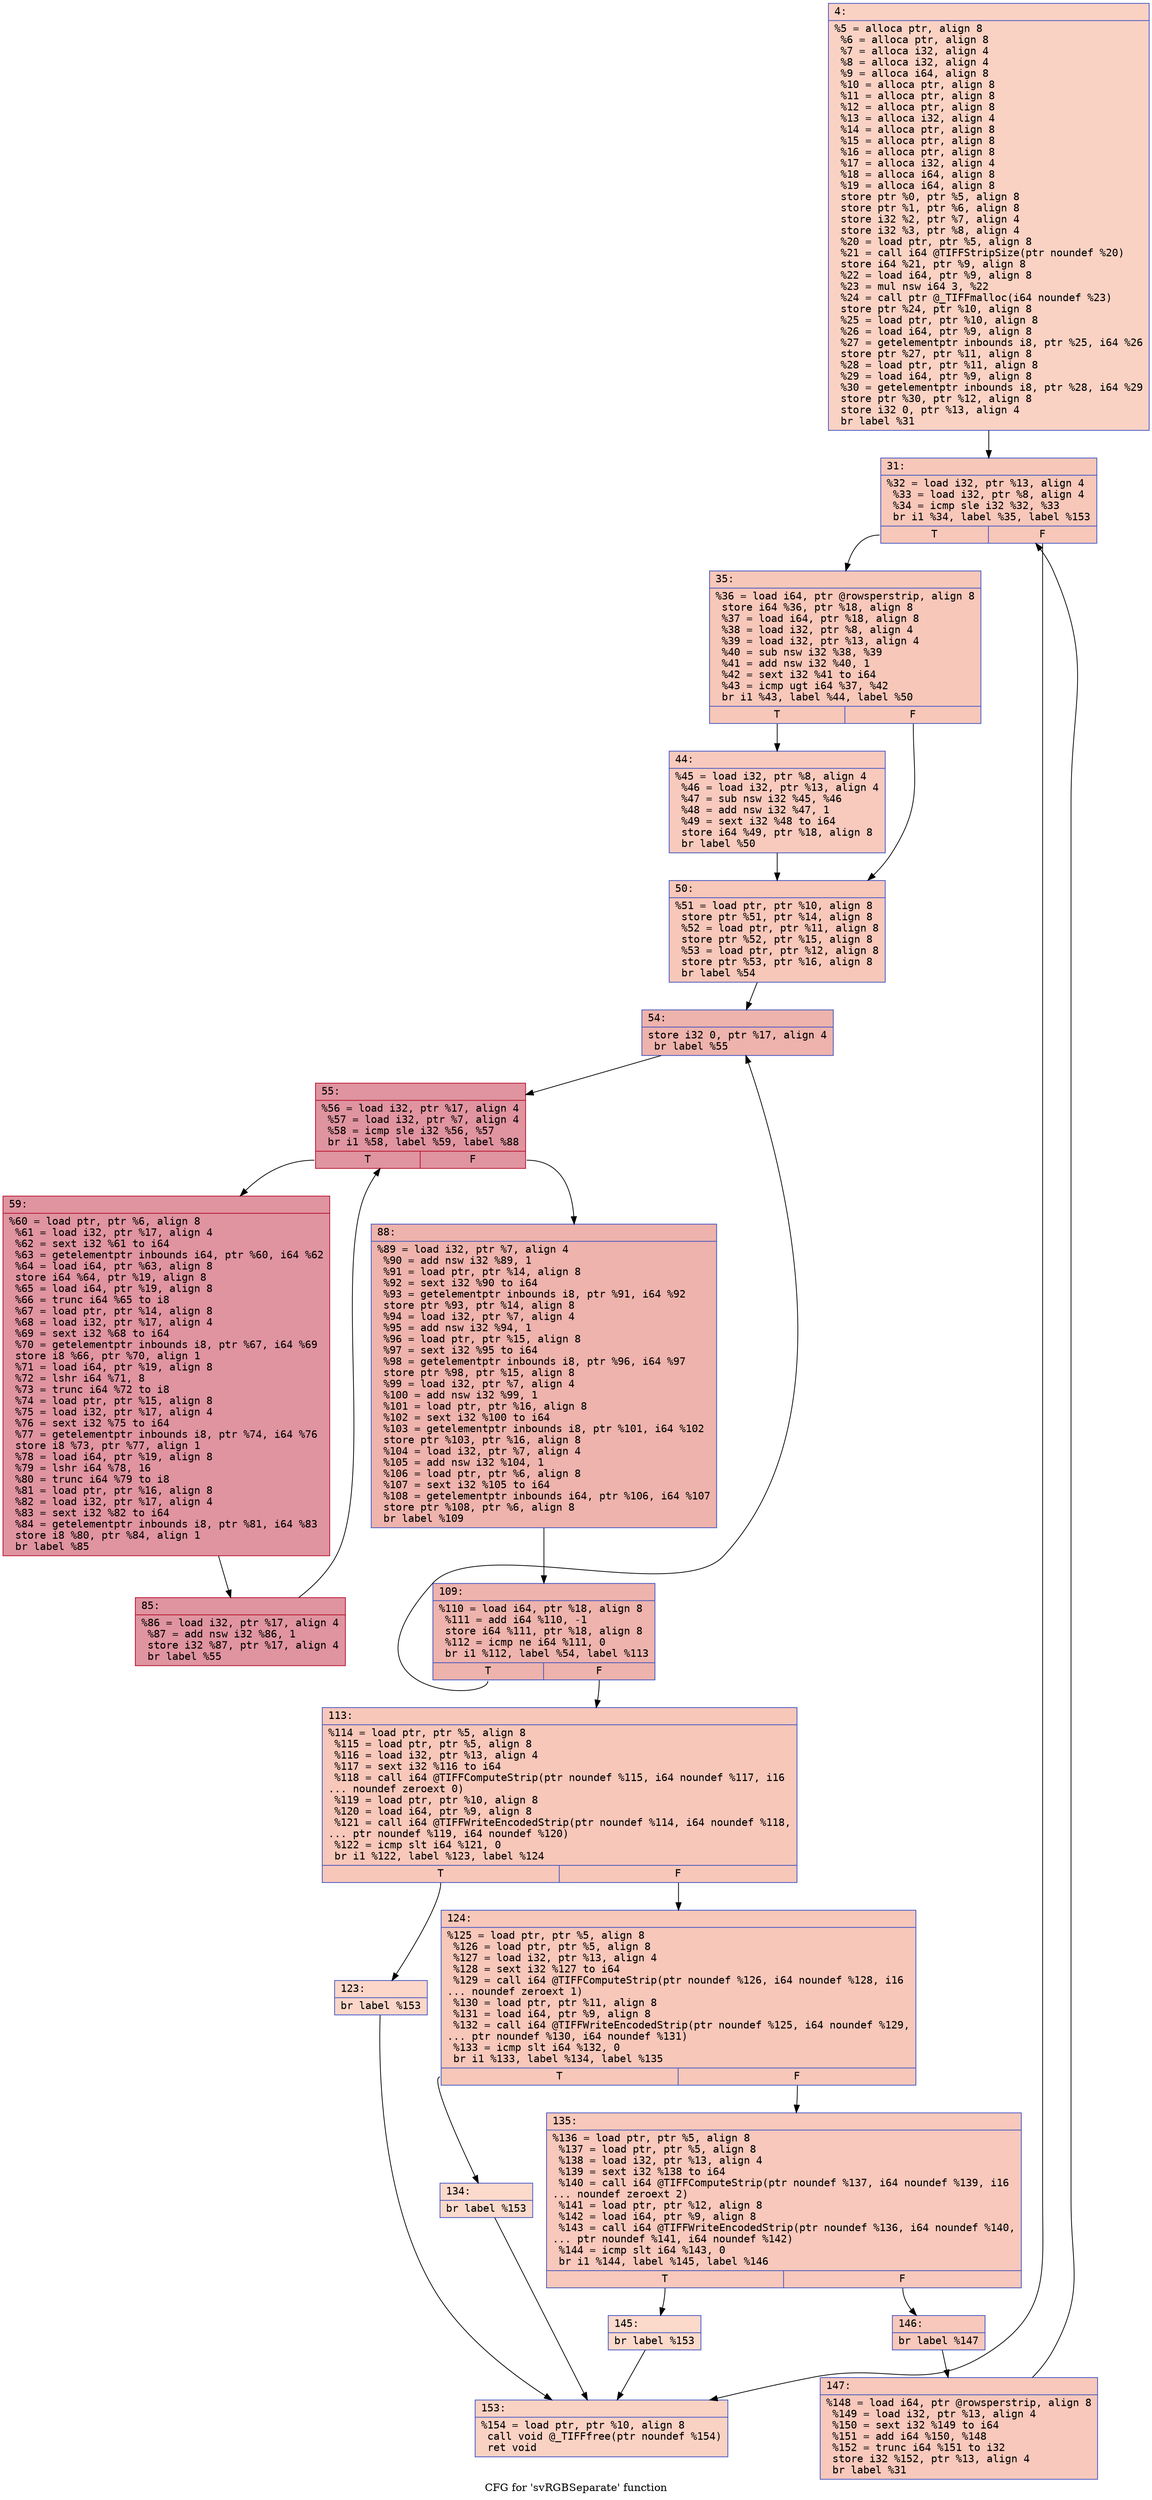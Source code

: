 digraph "CFG for 'svRGBSeparate' function" {
	label="CFG for 'svRGBSeparate' function";

	Node0x6000000c94a0 [shape=record,color="#3d50c3ff", style=filled, fillcolor="#f4987a70" fontname="Courier",label="{4:\l|  %5 = alloca ptr, align 8\l  %6 = alloca ptr, align 8\l  %7 = alloca i32, align 4\l  %8 = alloca i32, align 4\l  %9 = alloca i64, align 8\l  %10 = alloca ptr, align 8\l  %11 = alloca ptr, align 8\l  %12 = alloca ptr, align 8\l  %13 = alloca i32, align 4\l  %14 = alloca ptr, align 8\l  %15 = alloca ptr, align 8\l  %16 = alloca ptr, align 8\l  %17 = alloca i32, align 4\l  %18 = alloca i64, align 8\l  %19 = alloca i64, align 8\l  store ptr %0, ptr %5, align 8\l  store ptr %1, ptr %6, align 8\l  store i32 %2, ptr %7, align 4\l  store i32 %3, ptr %8, align 4\l  %20 = load ptr, ptr %5, align 8\l  %21 = call i64 @TIFFStripSize(ptr noundef %20)\l  store i64 %21, ptr %9, align 8\l  %22 = load i64, ptr %9, align 8\l  %23 = mul nsw i64 3, %22\l  %24 = call ptr @_TIFFmalloc(i64 noundef %23)\l  store ptr %24, ptr %10, align 8\l  %25 = load ptr, ptr %10, align 8\l  %26 = load i64, ptr %9, align 8\l  %27 = getelementptr inbounds i8, ptr %25, i64 %26\l  store ptr %27, ptr %11, align 8\l  %28 = load ptr, ptr %11, align 8\l  %29 = load i64, ptr %9, align 8\l  %30 = getelementptr inbounds i8, ptr %28, i64 %29\l  store ptr %30, ptr %12, align 8\l  store i32 0, ptr %13, align 4\l  br label %31\l}"];
	Node0x6000000c94a0 -> Node0x6000000c9630[tooltip="4 -> 31\nProbability 100.00%" ];
	Node0x6000000c9630 [shape=record,color="#3d50c3ff", style=filled, fillcolor="#ec7f6370" fontname="Courier",label="{31:\l|  %32 = load i32, ptr %13, align 4\l  %33 = load i32, ptr %8, align 4\l  %34 = icmp sle i32 %32, %33\l  br i1 %34, label %35, label %153\l|{<s0>T|<s1>F}}"];
	Node0x6000000c9630:s0 -> Node0x6000000c9680[tooltip="31 -> 35\nProbability 96.88%" ];
	Node0x6000000c9630:s1 -> Node0x6000000c9bd0[tooltip="31 -> 153\nProbability 3.12%" ];
	Node0x6000000c9680 [shape=record,color="#3d50c3ff", style=filled, fillcolor="#ec7f6370" fontname="Courier",label="{35:\l|  %36 = load i64, ptr @rowsperstrip, align 8\l  store i64 %36, ptr %18, align 8\l  %37 = load i64, ptr %18, align 8\l  %38 = load i32, ptr %8, align 4\l  %39 = load i32, ptr %13, align 4\l  %40 = sub nsw i32 %38, %39\l  %41 = add nsw i32 %40, 1\l  %42 = sext i32 %41 to i64\l  %43 = icmp ugt i64 %37, %42\l  br i1 %43, label %44, label %50\l|{<s0>T|<s1>F}}"];
	Node0x6000000c9680:s0 -> Node0x6000000c96d0[tooltip="35 -> 44\nProbability 50.00%" ];
	Node0x6000000c9680:s1 -> Node0x6000000c9720[tooltip="35 -> 50\nProbability 50.00%" ];
	Node0x6000000c96d0 [shape=record,color="#3d50c3ff", style=filled, fillcolor="#ef886b70" fontname="Courier",label="{44:\l|  %45 = load i32, ptr %8, align 4\l  %46 = load i32, ptr %13, align 4\l  %47 = sub nsw i32 %45, %46\l  %48 = add nsw i32 %47, 1\l  %49 = sext i32 %48 to i64\l  store i64 %49, ptr %18, align 8\l  br label %50\l}"];
	Node0x6000000c96d0 -> Node0x6000000c9720[tooltip="44 -> 50\nProbability 100.00%" ];
	Node0x6000000c9720 [shape=record,color="#3d50c3ff", style=filled, fillcolor="#ec7f6370" fontname="Courier",label="{50:\l|  %51 = load ptr, ptr %10, align 8\l  store ptr %51, ptr %14, align 8\l  %52 = load ptr, ptr %11, align 8\l  store ptr %52, ptr %15, align 8\l  %53 = load ptr, ptr %12, align 8\l  store ptr %53, ptr %16, align 8\l  br label %54\l}"];
	Node0x6000000c9720 -> Node0x6000000c9770[tooltip="50 -> 54\nProbability 100.00%" ];
	Node0x6000000c9770 [shape=record,color="#3d50c3ff", style=filled, fillcolor="#d6524470" fontname="Courier",label="{54:\l|  store i32 0, ptr %17, align 4\l  br label %55\l}"];
	Node0x6000000c9770 -> Node0x6000000c97c0[tooltip="54 -> 55\nProbability 100.00%" ];
	Node0x6000000c97c0 [shape=record,color="#b70d28ff", style=filled, fillcolor="#b70d2870" fontname="Courier",label="{55:\l|  %56 = load i32, ptr %17, align 4\l  %57 = load i32, ptr %7, align 4\l  %58 = icmp sle i32 %56, %57\l  br i1 %58, label %59, label %88\l|{<s0>T|<s1>F}}"];
	Node0x6000000c97c0:s0 -> Node0x6000000c9810[tooltip="55 -> 59\nProbability 96.88%" ];
	Node0x6000000c97c0:s1 -> Node0x6000000c98b0[tooltip="55 -> 88\nProbability 3.12%" ];
	Node0x6000000c9810 [shape=record,color="#b70d28ff", style=filled, fillcolor="#b70d2870" fontname="Courier",label="{59:\l|  %60 = load ptr, ptr %6, align 8\l  %61 = load i32, ptr %17, align 4\l  %62 = sext i32 %61 to i64\l  %63 = getelementptr inbounds i64, ptr %60, i64 %62\l  %64 = load i64, ptr %63, align 8\l  store i64 %64, ptr %19, align 8\l  %65 = load i64, ptr %19, align 8\l  %66 = trunc i64 %65 to i8\l  %67 = load ptr, ptr %14, align 8\l  %68 = load i32, ptr %17, align 4\l  %69 = sext i32 %68 to i64\l  %70 = getelementptr inbounds i8, ptr %67, i64 %69\l  store i8 %66, ptr %70, align 1\l  %71 = load i64, ptr %19, align 8\l  %72 = lshr i64 %71, 8\l  %73 = trunc i64 %72 to i8\l  %74 = load ptr, ptr %15, align 8\l  %75 = load i32, ptr %17, align 4\l  %76 = sext i32 %75 to i64\l  %77 = getelementptr inbounds i8, ptr %74, i64 %76\l  store i8 %73, ptr %77, align 1\l  %78 = load i64, ptr %19, align 8\l  %79 = lshr i64 %78, 16\l  %80 = trunc i64 %79 to i8\l  %81 = load ptr, ptr %16, align 8\l  %82 = load i32, ptr %17, align 4\l  %83 = sext i32 %82 to i64\l  %84 = getelementptr inbounds i8, ptr %81, i64 %83\l  store i8 %80, ptr %84, align 1\l  br label %85\l}"];
	Node0x6000000c9810 -> Node0x6000000c9860[tooltip="59 -> 85\nProbability 100.00%" ];
	Node0x6000000c9860 [shape=record,color="#b70d28ff", style=filled, fillcolor="#b70d2870" fontname="Courier",label="{85:\l|  %86 = load i32, ptr %17, align 4\l  %87 = add nsw i32 %86, 1\l  store i32 %87, ptr %17, align 4\l  br label %55\l}"];
	Node0x6000000c9860 -> Node0x6000000c97c0[tooltip="85 -> 55\nProbability 100.00%" ];
	Node0x6000000c98b0 [shape=record,color="#3d50c3ff", style=filled, fillcolor="#d6524470" fontname="Courier",label="{88:\l|  %89 = load i32, ptr %7, align 4\l  %90 = add nsw i32 %89, 1\l  %91 = load ptr, ptr %14, align 8\l  %92 = sext i32 %90 to i64\l  %93 = getelementptr inbounds i8, ptr %91, i64 %92\l  store ptr %93, ptr %14, align 8\l  %94 = load i32, ptr %7, align 4\l  %95 = add nsw i32 %94, 1\l  %96 = load ptr, ptr %15, align 8\l  %97 = sext i32 %95 to i64\l  %98 = getelementptr inbounds i8, ptr %96, i64 %97\l  store ptr %98, ptr %15, align 8\l  %99 = load i32, ptr %7, align 4\l  %100 = add nsw i32 %99, 1\l  %101 = load ptr, ptr %16, align 8\l  %102 = sext i32 %100 to i64\l  %103 = getelementptr inbounds i8, ptr %101, i64 %102\l  store ptr %103, ptr %16, align 8\l  %104 = load i32, ptr %7, align 4\l  %105 = add nsw i32 %104, 1\l  %106 = load ptr, ptr %6, align 8\l  %107 = sext i32 %105 to i64\l  %108 = getelementptr inbounds i64, ptr %106, i64 %107\l  store ptr %108, ptr %6, align 8\l  br label %109\l}"];
	Node0x6000000c98b0 -> Node0x6000000c9900[tooltip="88 -> 109\nProbability 100.00%" ];
	Node0x6000000c9900 [shape=record,color="#3d50c3ff", style=filled, fillcolor="#d6524470" fontname="Courier",label="{109:\l|  %110 = load i64, ptr %18, align 8\l  %111 = add i64 %110, -1\l  store i64 %111, ptr %18, align 8\l  %112 = icmp ne i64 %111, 0\l  br i1 %112, label %54, label %113\l|{<s0>T|<s1>F}}"];
	Node0x6000000c9900:s0 -> Node0x6000000c9770[tooltip="109 -> 54\nProbability 96.88%" ];
	Node0x6000000c9900:s1 -> Node0x6000000c9950[tooltip="109 -> 113\nProbability 3.12%" ];
	Node0x6000000c9950 [shape=record,color="#3d50c3ff", style=filled, fillcolor="#ec7f6370" fontname="Courier",label="{113:\l|  %114 = load ptr, ptr %5, align 8\l  %115 = load ptr, ptr %5, align 8\l  %116 = load i32, ptr %13, align 4\l  %117 = sext i32 %116 to i64\l  %118 = call i64 @TIFFComputeStrip(ptr noundef %115, i64 noundef %117, i16\l... noundef zeroext 0)\l  %119 = load ptr, ptr %10, align 8\l  %120 = load i64, ptr %9, align 8\l  %121 = call i64 @TIFFWriteEncodedStrip(ptr noundef %114, i64 noundef %118,\l... ptr noundef %119, i64 noundef %120)\l  %122 = icmp slt i64 %121, 0\l  br i1 %122, label %123, label %124\l|{<s0>T|<s1>F}}"];
	Node0x6000000c9950:s0 -> Node0x6000000c99a0[tooltip="113 -> 123\nProbability 3.12%" ];
	Node0x6000000c9950:s1 -> Node0x6000000c99f0[tooltip="113 -> 124\nProbability 96.88%" ];
	Node0x6000000c99a0 [shape=record,color="#3d50c3ff", style=filled, fillcolor="#f6a38570" fontname="Courier",label="{123:\l|  br label %153\l}"];
	Node0x6000000c99a0 -> Node0x6000000c9bd0[tooltip="123 -> 153\nProbability 100.00%" ];
	Node0x6000000c99f0 [shape=record,color="#3d50c3ff", style=filled, fillcolor="#ec7f6370" fontname="Courier",label="{124:\l|  %125 = load ptr, ptr %5, align 8\l  %126 = load ptr, ptr %5, align 8\l  %127 = load i32, ptr %13, align 4\l  %128 = sext i32 %127 to i64\l  %129 = call i64 @TIFFComputeStrip(ptr noundef %126, i64 noundef %128, i16\l... noundef zeroext 1)\l  %130 = load ptr, ptr %11, align 8\l  %131 = load i64, ptr %9, align 8\l  %132 = call i64 @TIFFWriteEncodedStrip(ptr noundef %125, i64 noundef %129,\l... ptr noundef %130, i64 noundef %131)\l  %133 = icmp slt i64 %132, 0\l  br i1 %133, label %134, label %135\l|{<s0>T|<s1>F}}"];
	Node0x6000000c99f0:s0 -> Node0x6000000c9a40[tooltip="124 -> 134\nProbability 3.12%" ];
	Node0x6000000c99f0:s1 -> Node0x6000000c9a90[tooltip="124 -> 135\nProbability 96.88%" ];
	Node0x6000000c9a40 [shape=record,color="#3d50c3ff", style=filled, fillcolor="#f7a88970" fontname="Courier",label="{134:\l|  br label %153\l}"];
	Node0x6000000c9a40 -> Node0x6000000c9bd0[tooltip="134 -> 153\nProbability 100.00%" ];
	Node0x6000000c9a90 [shape=record,color="#3d50c3ff", style=filled, fillcolor="#ed836670" fontname="Courier",label="{135:\l|  %136 = load ptr, ptr %5, align 8\l  %137 = load ptr, ptr %5, align 8\l  %138 = load i32, ptr %13, align 4\l  %139 = sext i32 %138 to i64\l  %140 = call i64 @TIFFComputeStrip(ptr noundef %137, i64 noundef %139, i16\l... noundef zeroext 2)\l  %141 = load ptr, ptr %12, align 8\l  %142 = load i64, ptr %9, align 8\l  %143 = call i64 @TIFFWriteEncodedStrip(ptr noundef %136, i64 noundef %140,\l... ptr noundef %141, i64 noundef %142)\l  %144 = icmp slt i64 %143, 0\l  br i1 %144, label %145, label %146\l|{<s0>T|<s1>F}}"];
	Node0x6000000c9a90:s0 -> Node0x6000000c9ae0[tooltip="135 -> 145\nProbability 3.12%" ];
	Node0x6000000c9a90:s1 -> Node0x6000000c9b30[tooltip="135 -> 146\nProbability 96.88%" ];
	Node0x6000000c9ae0 [shape=record,color="#3d50c3ff", style=filled, fillcolor="#f7a88970" fontname="Courier",label="{145:\l|  br label %153\l}"];
	Node0x6000000c9ae0 -> Node0x6000000c9bd0[tooltip="145 -> 153\nProbability 100.00%" ];
	Node0x6000000c9b30 [shape=record,color="#3d50c3ff", style=filled, fillcolor="#ed836670" fontname="Courier",label="{146:\l|  br label %147\l}"];
	Node0x6000000c9b30 -> Node0x6000000c9b80[tooltip="146 -> 147\nProbability 100.00%" ];
	Node0x6000000c9b80 [shape=record,color="#3d50c3ff", style=filled, fillcolor="#ed836670" fontname="Courier",label="{147:\l|  %148 = load i64, ptr @rowsperstrip, align 8\l  %149 = load i32, ptr %13, align 4\l  %150 = sext i32 %149 to i64\l  %151 = add i64 %150, %148\l  %152 = trunc i64 %151 to i32\l  store i32 %152, ptr %13, align 4\l  br label %31\l}"];
	Node0x6000000c9b80 -> Node0x6000000c9630[tooltip="147 -> 31\nProbability 100.00%" ];
	Node0x6000000c9bd0 [shape=record,color="#3d50c3ff", style=filled, fillcolor="#f4987a70" fontname="Courier",label="{153:\l|  %154 = load ptr, ptr %10, align 8\l  call void @_TIFFfree(ptr noundef %154)\l  ret void\l}"];
}
